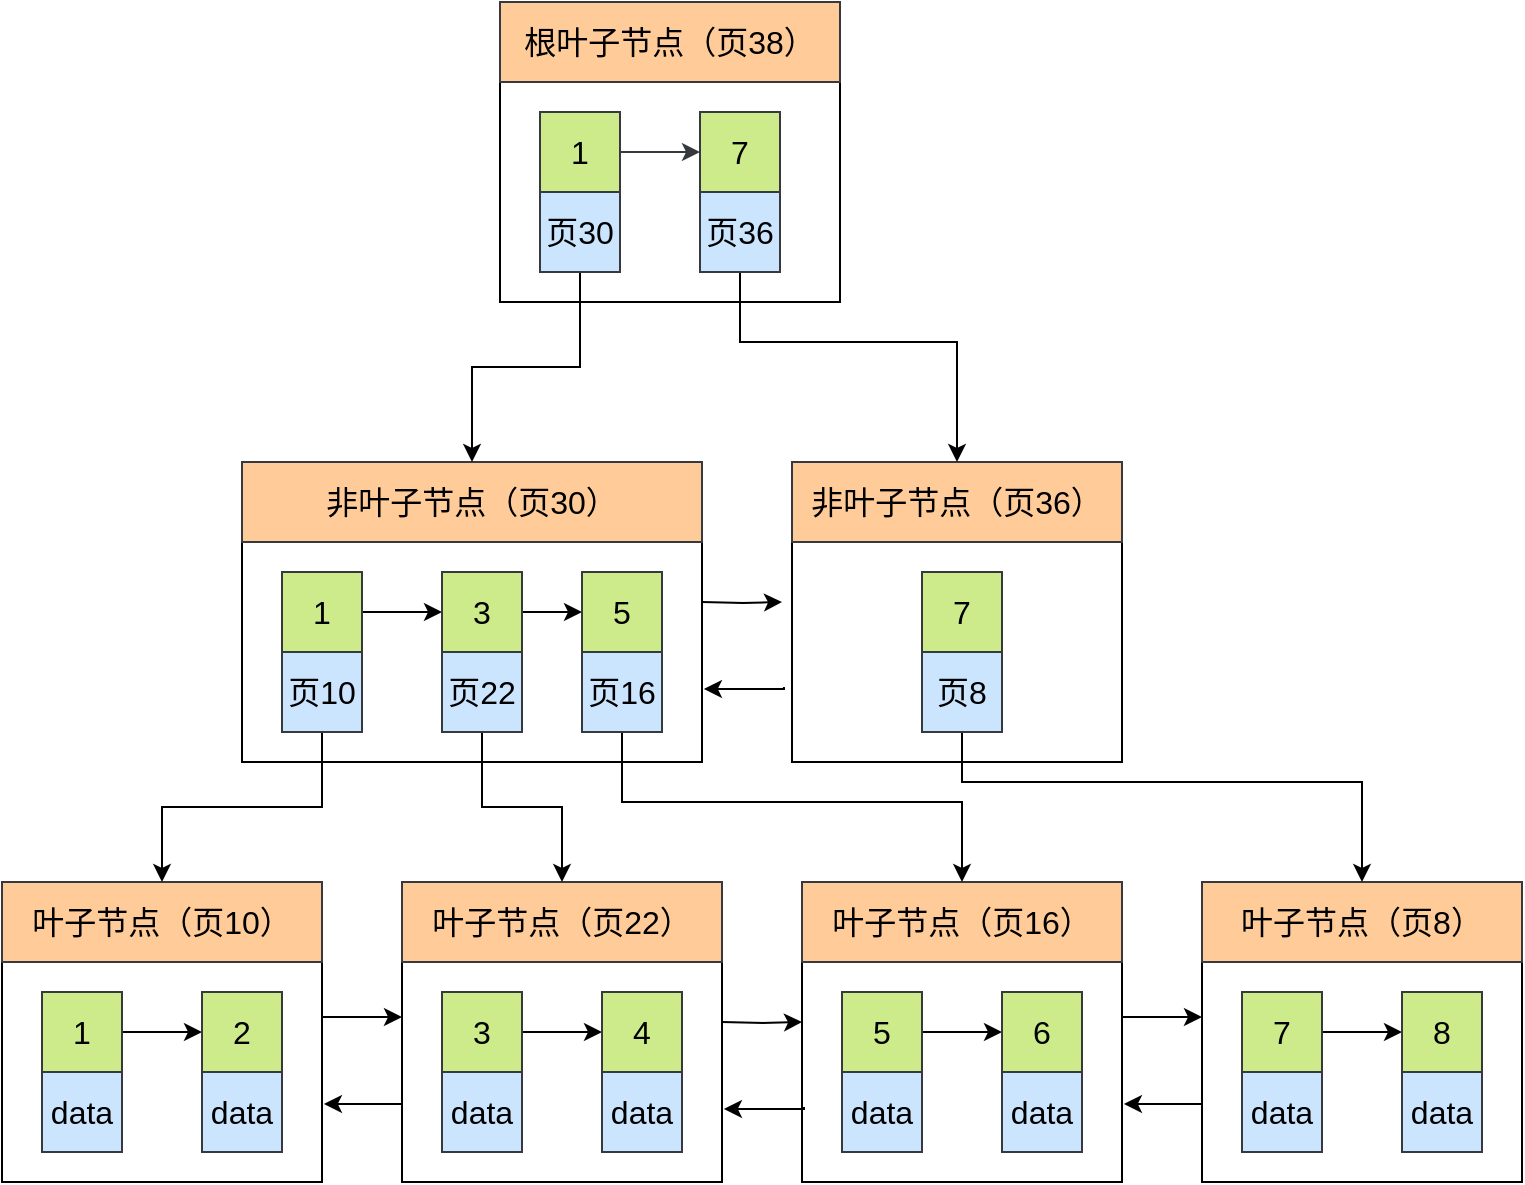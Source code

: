 <mxfile version="15.9.4" type="github">
  <diagram id="l9er09KoPdNkiaL2bYZV" name="Page-1">
    <mxGraphModel dx="930" dy="1868" grid="1" gridSize="10" guides="1" tooltips="1" connect="1" arrows="1" fold="1" page="1" pageScale="1" pageWidth="827" pageHeight="1169" math="0" shadow="0">
      <root>
        <mxCell id="0" />
        <mxCell id="1" parent="0" />
        <mxCell id="SbY_SyawXfCHRrJaQSdI-15" style="edgeStyle=orthogonalEdgeStyle;rounded=0;orthogonalLoop=1;jettySize=auto;html=1;entryX=0;entryY=0.25;entryDx=0;entryDy=0;fontSize=16;exitX=1;exitY=0.25;exitDx=0;exitDy=0;" edge="1" parent="1" source="SbY_SyawXfCHRrJaQSdI-7" target="SbY_SyawXfCHRrJaQSdI-8">
          <mxGeometry relative="1" as="geometry" />
        </mxCell>
        <mxCell id="SbY_SyawXfCHRrJaQSdI-7" value="" style="rounded=0;whiteSpace=wrap;html=1;fontSize=16;" vertex="1" parent="1">
          <mxGeometry x="80" y="130" width="160" height="110" as="geometry" />
        </mxCell>
        <mxCell id="SbY_SyawXfCHRrJaQSdI-1" value="叶子节点（页10）" style="rounded=0;whiteSpace=wrap;html=1;fontSize=16;fillColor=#ffcc99;strokeColor=#36393d;" vertex="1" parent="1">
          <mxGeometry x="80" y="90" width="160" height="40" as="geometry" />
        </mxCell>
        <mxCell id="SbY_SyawXfCHRrJaQSdI-6" style="edgeStyle=orthogonalEdgeStyle;rounded=0;orthogonalLoop=1;jettySize=auto;html=1;entryX=0;entryY=0.5;entryDx=0;entryDy=0;fontSize=16;" edge="1" parent="1" source="SbY_SyawXfCHRrJaQSdI-2" target="SbY_SyawXfCHRrJaQSdI-4">
          <mxGeometry relative="1" as="geometry" />
        </mxCell>
        <mxCell id="SbY_SyawXfCHRrJaQSdI-2" value="1" style="rounded=0;whiteSpace=wrap;html=1;fontSize=16;fillColor=#cdeb8b;strokeColor=#36393d;" vertex="1" parent="1">
          <mxGeometry x="100" y="145" width="40" height="40" as="geometry" />
        </mxCell>
        <mxCell id="SbY_SyawXfCHRrJaQSdI-3" value="data" style="rounded=0;whiteSpace=wrap;html=1;fontSize=16;fillColor=#cce5ff;strokeColor=#36393d;" vertex="1" parent="1">
          <mxGeometry x="100" y="185" width="40" height="40" as="geometry" />
        </mxCell>
        <mxCell id="SbY_SyawXfCHRrJaQSdI-4" value="2" style="rounded=0;whiteSpace=wrap;html=1;fontSize=16;fillColor=#cdeb8b;strokeColor=#36393d;" vertex="1" parent="1">
          <mxGeometry x="180" y="145" width="40" height="40" as="geometry" />
        </mxCell>
        <mxCell id="SbY_SyawXfCHRrJaQSdI-5" value="data" style="rounded=0;whiteSpace=wrap;html=1;fontSize=16;fillColor=#cce5ff;strokeColor=#36393d;" vertex="1" parent="1">
          <mxGeometry x="180" y="185" width="40" height="40" as="geometry" />
        </mxCell>
        <mxCell id="SbY_SyawXfCHRrJaQSdI-16" style="edgeStyle=orthogonalEdgeStyle;rounded=0;orthogonalLoop=1;jettySize=auto;html=1;entryX=1.006;entryY=0.645;entryDx=0;entryDy=0;entryPerimeter=0;fontSize=16;exitX=0.006;exitY=0.636;exitDx=0;exitDy=0;exitPerimeter=0;" edge="1" parent="1" source="SbY_SyawXfCHRrJaQSdI-8" target="SbY_SyawXfCHRrJaQSdI-7">
          <mxGeometry relative="1" as="geometry">
            <Array as="points">
              <mxPoint x="281" y="201" />
            </Array>
          </mxGeometry>
        </mxCell>
        <mxCell id="SbY_SyawXfCHRrJaQSdI-8" value="" style="rounded=0;whiteSpace=wrap;html=1;fontSize=16;" vertex="1" parent="1">
          <mxGeometry x="280" y="130" width="160" height="110" as="geometry" />
        </mxCell>
        <mxCell id="SbY_SyawXfCHRrJaQSdI-9" value="叶子节点（页22）" style="rounded=0;whiteSpace=wrap;html=1;fontSize=16;fillColor=#ffcc99;strokeColor=#36393d;" vertex="1" parent="1">
          <mxGeometry x="280" y="90" width="160" height="40" as="geometry" />
        </mxCell>
        <mxCell id="SbY_SyawXfCHRrJaQSdI-10" style="edgeStyle=orthogonalEdgeStyle;rounded=0;orthogonalLoop=1;jettySize=auto;html=1;entryX=0;entryY=0.5;entryDx=0;entryDy=0;fontSize=16;" edge="1" parent="1" source="SbY_SyawXfCHRrJaQSdI-11" target="SbY_SyawXfCHRrJaQSdI-13">
          <mxGeometry relative="1" as="geometry" />
        </mxCell>
        <mxCell id="SbY_SyawXfCHRrJaQSdI-11" value="3" style="rounded=0;whiteSpace=wrap;html=1;fontSize=16;fillColor=#cdeb8b;strokeColor=#36393d;" vertex="1" parent="1">
          <mxGeometry x="300" y="145" width="40" height="40" as="geometry" />
        </mxCell>
        <mxCell id="SbY_SyawXfCHRrJaQSdI-12" value="data" style="rounded=0;whiteSpace=wrap;html=1;fontSize=16;fillColor=#cce5ff;strokeColor=#36393d;" vertex="1" parent="1">
          <mxGeometry x="300" y="185" width="40" height="40" as="geometry" />
        </mxCell>
        <mxCell id="SbY_SyawXfCHRrJaQSdI-13" value="4" style="rounded=0;whiteSpace=wrap;html=1;fontSize=16;fillColor=#cdeb8b;strokeColor=#36393d;" vertex="1" parent="1">
          <mxGeometry x="380" y="145" width="40" height="40" as="geometry" />
        </mxCell>
        <mxCell id="SbY_SyawXfCHRrJaQSdI-14" value="data" style="rounded=0;whiteSpace=wrap;html=1;fontSize=16;fillColor=#cce5ff;strokeColor=#36393d;" vertex="1" parent="1">
          <mxGeometry x="380" y="185" width="40" height="40" as="geometry" />
        </mxCell>
        <mxCell id="SbY_SyawXfCHRrJaQSdI-17" style="edgeStyle=orthogonalEdgeStyle;rounded=0;orthogonalLoop=1;jettySize=auto;html=1;entryX=0;entryY=0.25;entryDx=0;entryDy=0;fontSize=16;exitX=1;exitY=0.25;exitDx=0;exitDy=0;" edge="1" parent="1" source="SbY_SyawXfCHRrJaQSdI-18" target="SbY_SyawXfCHRrJaQSdI-26">
          <mxGeometry relative="1" as="geometry" />
        </mxCell>
        <mxCell id="SbY_SyawXfCHRrJaQSdI-18" value="" style="rounded=0;whiteSpace=wrap;html=1;fontSize=16;" vertex="1" parent="1">
          <mxGeometry x="480" y="130" width="160" height="110" as="geometry" />
        </mxCell>
        <mxCell id="SbY_SyawXfCHRrJaQSdI-19" value="叶子节点（页16）" style="rounded=0;whiteSpace=wrap;html=1;fontSize=16;fillColor=#ffcc99;strokeColor=#36393d;" vertex="1" parent="1">
          <mxGeometry x="480" y="90" width="160" height="40" as="geometry" />
        </mxCell>
        <mxCell id="SbY_SyawXfCHRrJaQSdI-20" style="edgeStyle=orthogonalEdgeStyle;rounded=0;orthogonalLoop=1;jettySize=auto;html=1;entryX=0;entryY=0.5;entryDx=0;entryDy=0;fontSize=16;" edge="1" parent="1" source="SbY_SyawXfCHRrJaQSdI-21" target="SbY_SyawXfCHRrJaQSdI-23">
          <mxGeometry relative="1" as="geometry" />
        </mxCell>
        <mxCell id="SbY_SyawXfCHRrJaQSdI-21" value="5" style="rounded=0;whiteSpace=wrap;html=1;fontSize=16;fillColor=#cdeb8b;strokeColor=#36393d;" vertex="1" parent="1">
          <mxGeometry x="500" y="145" width="40" height="40" as="geometry" />
        </mxCell>
        <mxCell id="SbY_SyawXfCHRrJaQSdI-22" value="data" style="rounded=0;whiteSpace=wrap;html=1;fontSize=16;fillColor=#cce5ff;strokeColor=#36393d;" vertex="1" parent="1">
          <mxGeometry x="500" y="185" width="40" height="40" as="geometry" />
        </mxCell>
        <mxCell id="SbY_SyawXfCHRrJaQSdI-23" value="6" style="rounded=0;whiteSpace=wrap;html=1;fontSize=16;fillColor=#cdeb8b;strokeColor=#36393d;" vertex="1" parent="1">
          <mxGeometry x="580" y="145" width="40" height="40" as="geometry" />
        </mxCell>
        <mxCell id="SbY_SyawXfCHRrJaQSdI-24" value="data" style="rounded=0;whiteSpace=wrap;html=1;fontSize=16;fillColor=#cce5ff;strokeColor=#36393d;" vertex="1" parent="1">
          <mxGeometry x="580" y="185" width="40" height="40" as="geometry" />
        </mxCell>
        <mxCell id="SbY_SyawXfCHRrJaQSdI-25" style="edgeStyle=orthogonalEdgeStyle;rounded=0;orthogonalLoop=1;jettySize=auto;html=1;entryX=1.006;entryY=0.645;entryDx=0;entryDy=0;entryPerimeter=0;fontSize=16;exitX=0.006;exitY=0.636;exitDx=0;exitDy=0;exitPerimeter=0;" edge="1" parent="1" source="SbY_SyawXfCHRrJaQSdI-26" target="SbY_SyawXfCHRrJaQSdI-18">
          <mxGeometry relative="1" as="geometry">
            <Array as="points">
              <mxPoint x="681" y="201" />
            </Array>
          </mxGeometry>
        </mxCell>
        <mxCell id="SbY_SyawXfCHRrJaQSdI-26" value="" style="rounded=0;whiteSpace=wrap;html=1;fontSize=16;" vertex="1" parent="1">
          <mxGeometry x="680" y="130" width="160" height="110" as="geometry" />
        </mxCell>
        <mxCell id="SbY_SyawXfCHRrJaQSdI-27" value="叶子节点（页8）" style="rounded=0;whiteSpace=wrap;html=1;fontSize=16;fillColor=#ffcc99;strokeColor=#36393d;" vertex="1" parent="1">
          <mxGeometry x="680" y="90" width="160" height="40" as="geometry" />
        </mxCell>
        <mxCell id="SbY_SyawXfCHRrJaQSdI-28" style="edgeStyle=orthogonalEdgeStyle;rounded=0;orthogonalLoop=1;jettySize=auto;html=1;entryX=0;entryY=0.5;entryDx=0;entryDy=0;fontSize=16;" edge="1" parent="1" source="SbY_SyawXfCHRrJaQSdI-29" target="SbY_SyawXfCHRrJaQSdI-31">
          <mxGeometry relative="1" as="geometry" />
        </mxCell>
        <mxCell id="SbY_SyawXfCHRrJaQSdI-29" value="7" style="rounded=0;whiteSpace=wrap;html=1;fontSize=16;fillColor=#cdeb8b;strokeColor=#36393d;" vertex="1" parent="1">
          <mxGeometry x="700" y="145" width="40" height="40" as="geometry" />
        </mxCell>
        <mxCell id="SbY_SyawXfCHRrJaQSdI-30" value="data" style="rounded=0;whiteSpace=wrap;html=1;fontSize=16;fillColor=#cce5ff;strokeColor=#36393d;" vertex="1" parent="1">
          <mxGeometry x="700" y="185" width="40" height="40" as="geometry" />
        </mxCell>
        <mxCell id="SbY_SyawXfCHRrJaQSdI-31" value="8" style="rounded=0;whiteSpace=wrap;html=1;fontSize=16;fillColor=#cdeb8b;strokeColor=#36393d;" vertex="1" parent="1">
          <mxGeometry x="780" y="145" width="40" height="40" as="geometry" />
        </mxCell>
        <mxCell id="SbY_SyawXfCHRrJaQSdI-32" value="data" style="rounded=0;whiteSpace=wrap;html=1;fontSize=16;fillColor=#cce5ff;strokeColor=#36393d;" vertex="1" parent="1">
          <mxGeometry x="780" y="185" width="40" height="40" as="geometry" />
        </mxCell>
        <mxCell id="SbY_SyawXfCHRrJaQSdI-33" style="edgeStyle=orthogonalEdgeStyle;rounded=0;orthogonalLoop=1;jettySize=auto;html=1;entryX=0;entryY=0.25;entryDx=0;entryDy=0;fontSize=16;exitX=1;exitY=0.25;exitDx=0;exitDy=0;" edge="1" parent="1">
          <mxGeometry relative="1" as="geometry">
            <mxPoint x="440" y="160" as="sourcePoint" />
            <mxPoint x="480" y="160" as="targetPoint" />
          </mxGeometry>
        </mxCell>
        <mxCell id="SbY_SyawXfCHRrJaQSdI-34" style="edgeStyle=orthogonalEdgeStyle;rounded=0;orthogonalLoop=1;jettySize=auto;html=1;entryX=1.006;entryY=0.645;entryDx=0;entryDy=0;entryPerimeter=0;fontSize=16;exitX=0.006;exitY=0.636;exitDx=0;exitDy=0;exitPerimeter=0;" edge="1" parent="1">
          <mxGeometry relative="1" as="geometry">
            <Array as="points">
              <mxPoint x="481" y="203.5" />
            </Array>
            <mxPoint x="480.96" y="202.46" as="sourcePoint" />
            <mxPoint x="440.96" y="203.45" as="targetPoint" />
          </mxGeometry>
        </mxCell>
        <mxCell id="SbY_SyawXfCHRrJaQSdI-35" value="" style="rounded=0;whiteSpace=wrap;html=1;fontSize=16;" vertex="1" parent="1">
          <mxGeometry x="200" y="-80" width="230" height="110" as="geometry" />
        </mxCell>
        <mxCell id="SbY_SyawXfCHRrJaQSdI-36" value="非叶子节点（页30）" style="rounded=0;whiteSpace=wrap;html=1;fontSize=16;fillColor=#ffcc99;strokeColor=#36393d;" vertex="1" parent="1">
          <mxGeometry x="200" y="-120" width="230" height="40" as="geometry" />
        </mxCell>
        <mxCell id="SbY_SyawXfCHRrJaQSdI-37" style="edgeStyle=orthogonalEdgeStyle;rounded=0;orthogonalLoop=1;jettySize=auto;html=1;entryX=0;entryY=0.5;entryDx=0;entryDy=0;fontSize=16;" edge="1" parent="1" source="SbY_SyawXfCHRrJaQSdI-38" target="SbY_SyawXfCHRrJaQSdI-40">
          <mxGeometry relative="1" as="geometry" />
        </mxCell>
        <mxCell id="SbY_SyawXfCHRrJaQSdI-38" value="1" style="rounded=0;whiteSpace=wrap;html=1;fontSize=16;fillColor=#cdeb8b;strokeColor=#36393d;" vertex="1" parent="1">
          <mxGeometry x="220" y="-65" width="40" height="40" as="geometry" />
        </mxCell>
        <mxCell id="SbY_SyawXfCHRrJaQSdI-45" style="edgeStyle=orthogonalEdgeStyle;rounded=0;orthogonalLoop=1;jettySize=auto;html=1;entryX=0.5;entryY=0;entryDx=0;entryDy=0;fontSize=16;" edge="1" parent="1" source="SbY_SyawXfCHRrJaQSdI-39" target="SbY_SyawXfCHRrJaQSdI-1">
          <mxGeometry relative="1" as="geometry" />
        </mxCell>
        <mxCell id="SbY_SyawXfCHRrJaQSdI-39" value="页10" style="rounded=0;whiteSpace=wrap;html=1;fontSize=16;fillColor=#cce5ff;strokeColor=#36393d;" vertex="1" parent="1">
          <mxGeometry x="220" y="-25" width="40" height="40" as="geometry" />
        </mxCell>
        <mxCell id="SbY_SyawXfCHRrJaQSdI-44" style="edgeStyle=orthogonalEdgeStyle;rounded=0;orthogonalLoop=1;jettySize=auto;html=1;entryX=0;entryY=0.5;entryDx=0;entryDy=0;fontSize=16;" edge="1" parent="1" source="SbY_SyawXfCHRrJaQSdI-40" target="SbY_SyawXfCHRrJaQSdI-42">
          <mxGeometry relative="1" as="geometry" />
        </mxCell>
        <mxCell id="SbY_SyawXfCHRrJaQSdI-40" value="3" style="rounded=0;whiteSpace=wrap;html=1;fontSize=16;fillColor=#cdeb8b;strokeColor=#36393d;" vertex="1" parent="1">
          <mxGeometry x="300" y="-65" width="40" height="40" as="geometry" />
        </mxCell>
        <mxCell id="SbY_SyawXfCHRrJaQSdI-46" style="edgeStyle=orthogonalEdgeStyle;rounded=0;orthogonalLoop=1;jettySize=auto;html=1;entryX=0.5;entryY=0;entryDx=0;entryDy=0;fontSize=16;" edge="1" parent="1" source="SbY_SyawXfCHRrJaQSdI-41" target="SbY_SyawXfCHRrJaQSdI-9">
          <mxGeometry relative="1" as="geometry" />
        </mxCell>
        <mxCell id="SbY_SyawXfCHRrJaQSdI-41" value="页22" style="rounded=0;whiteSpace=wrap;html=1;fontSize=16;fillColor=#cce5ff;strokeColor=#36393d;" vertex="1" parent="1">
          <mxGeometry x="300" y="-25" width="40" height="40" as="geometry" />
        </mxCell>
        <mxCell id="SbY_SyawXfCHRrJaQSdI-42" value="5" style="rounded=0;whiteSpace=wrap;html=1;fontSize=16;fillColor=#cdeb8b;strokeColor=#36393d;" vertex="1" parent="1">
          <mxGeometry x="370" y="-65" width="40" height="40" as="geometry" />
        </mxCell>
        <mxCell id="SbY_SyawXfCHRrJaQSdI-47" style="edgeStyle=orthogonalEdgeStyle;rounded=0;orthogonalLoop=1;jettySize=auto;html=1;entryX=0.5;entryY=0;entryDx=0;entryDy=0;fontSize=16;" edge="1" parent="1" source="SbY_SyawXfCHRrJaQSdI-43" target="SbY_SyawXfCHRrJaQSdI-19">
          <mxGeometry relative="1" as="geometry">
            <Array as="points">
              <mxPoint x="390" y="50" />
              <mxPoint x="560" y="50" />
            </Array>
          </mxGeometry>
        </mxCell>
        <mxCell id="SbY_SyawXfCHRrJaQSdI-43" value="页16" style="rounded=0;whiteSpace=wrap;html=1;fontSize=16;fillColor=#cce5ff;strokeColor=#36393d;" vertex="1" parent="1">
          <mxGeometry x="370" y="-25" width="40" height="40" as="geometry" />
        </mxCell>
        <mxCell id="SbY_SyawXfCHRrJaQSdI-48" value="" style="rounded=0;whiteSpace=wrap;html=1;fontSize=16;" vertex="1" parent="1">
          <mxGeometry x="475" y="-80" width="165" height="110" as="geometry" />
        </mxCell>
        <mxCell id="SbY_SyawXfCHRrJaQSdI-49" value="非叶子节点（页36）" style="rounded=0;whiteSpace=wrap;html=1;fontSize=16;fillColor=#ffcc99;strokeColor=#36393d;" vertex="1" parent="1">
          <mxGeometry x="475" y="-120" width="165" height="40" as="geometry" />
        </mxCell>
        <mxCell id="SbY_SyawXfCHRrJaQSdI-51" value="7" style="rounded=0;whiteSpace=wrap;html=1;fontSize=16;fillColor=#cdeb8b;strokeColor=#36393d;" vertex="1" parent="1">
          <mxGeometry x="540" y="-65" width="40" height="40" as="geometry" />
        </mxCell>
        <mxCell id="SbY_SyawXfCHRrJaQSdI-58" style="edgeStyle=orthogonalEdgeStyle;rounded=0;orthogonalLoop=1;jettySize=auto;html=1;entryX=0.5;entryY=0;entryDx=0;entryDy=0;fontSize=16;" edge="1" parent="1" source="SbY_SyawXfCHRrJaQSdI-52" target="SbY_SyawXfCHRrJaQSdI-27">
          <mxGeometry relative="1" as="geometry">
            <Array as="points">
              <mxPoint x="560" y="40" />
              <mxPoint x="760" y="40" />
            </Array>
          </mxGeometry>
        </mxCell>
        <mxCell id="SbY_SyawXfCHRrJaQSdI-52" value="页8" style="rounded=0;whiteSpace=wrap;html=1;fontSize=16;fillColor=#cce5ff;strokeColor=#36393d;" vertex="1" parent="1">
          <mxGeometry x="540" y="-25" width="40" height="40" as="geometry" />
        </mxCell>
        <mxCell id="SbY_SyawXfCHRrJaQSdI-59" style="edgeStyle=orthogonalEdgeStyle;rounded=0;orthogonalLoop=1;jettySize=auto;html=1;entryX=0;entryY=0.25;entryDx=0;entryDy=0;fontSize=16;exitX=1;exitY=0.25;exitDx=0;exitDy=0;" edge="1" parent="1">
          <mxGeometry relative="1" as="geometry">
            <mxPoint x="430" y="-50" as="sourcePoint" />
            <mxPoint x="470" y="-50" as="targetPoint" />
          </mxGeometry>
        </mxCell>
        <mxCell id="SbY_SyawXfCHRrJaQSdI-60" style="edgeStyle=orthogonalEdgeStyle;rounded=0;orthogonalLoop=1;jettySize=auto;html=1;entryX=1.006;entryY=0.645;entryDx=0;entryDy=0;entryPerimeter=0;fontSize=16;exitX=0.006;exitY=0.636;exitDx=0;exitDy=0;exitPerimeter=0;" edge="1" parent="1">
          <mxGeometry relative="1" as="geometry">
            <Array as="points">
              <mxPoint x="471" y="-6.5" />
            </Array>
            <mxPoint x="470.96" y="-7.54" as="sourcePoint" />
            <mxPoint x="430.96" y="-6.55" as="targetPoint" />
          </mxGeometry>
        </mxCell>
        <mxCell id="SbY_SyawXfCHRrJaQSdI-61" value="" style="rounded=0;whiteSpace=wrap;html=1;fontSize=16;" vertex="1" parent="1">
          <mxGeometry x="329" y="-310" width="170" height="110" as="geometry" />
        </mxCell>
        <mxCell id="SbY_SyawXfCHRrJaQSdI-62" value="根叶子节点（页38）" style="rounded=0;whiteSpace=wrap;html=1;fontSize=16;fillColor=#ffcc99;strokeColor=#36393d;" vertex="1" parent="1">
          <mxGeometry x="329" y="-350" width="170" height="40" as="geometry" />
        </mxCell>
        <mxCell id="SbY_SyawXfCHRrJaQSdI-63" style="edgeStyle=orthogonalEdgeStyle;rounded=0;orthogonalLoop=1;jettySize=auto;html=1;entryX=0;entryY=0.5;entryDx=0;entryDy=0;fontSize=16;fillColor=#cdeb8b;strokeColor=#36393d;" edge="1" parent="1" source="SbY_SyawXfCHRrJaQSdI-64" target="SbY_SyawXfCHRrJaQSdI-67">
          <mxGeometry relative="1" as="geometry" />
        </mxCell>
        <mxCell id="SbY_SyawXfCHRrJaQSdI-64" value="1" style="rounded=0;whiteSpace=wrap;html=1;fontSize=16;fillColor=#cdeb8b;strokeColor=#36393d;" vertex="1" parent="1">
          <mxGeometry x="349" y="-295" width="40" height="40" as="geometry" />
        </mxCell>
        <mxCell id="SbY_SyawXfCHRrJaQSdI-71" style="edgeStyle=orthogonalEdgeStyle;rounded=0;orthogonalLoop=1;jettySize=auto;html=1;entryX=0.5;entryY=0;entryDx=0;entryDy=0;fontSize=16;" edge="1" parent="1" source="SbY_SyawXfCHRrJaQSdI-65" target="SbY_SyawXfCHRrJaQSdI-36">
          <mxGeometry relative="1" as="geometry" />
        </mxCell>
        <mxCell id="SbY_SyawXfCHRrJaQSdI-65" value="页30" style="rounded=0;whiteSpace=wrap;html=1;fontSize=16;fillColor=#cce5ff;strokeColor=#36393d;" vertex="1" parent="1">
          <mxGeometry x="349" y="-255" width="40" height="40" as="geometry" />
        </mxCell>
        <mxCell id="SbY_SyawXfCHRrJaQSdI-67" value="7" style="rounded=0;whiteSpace=wrap;html=1;fontSize=16;fillColor=#cdeb8b;strokeColor=#36393d;" vertex="1" parent="1">
          <mxGeometry x="429" y="-295" width="40" height="40" as="geometry" />
        </mxCell>
        <mxCell id="SbY_SyawXfCHRrJaQSdI-72" style="edgeStyle=orthogonalEdgeStyle;rounded=0;orthogonalLoop=1;jettySize=auto;html=1;entryX=0.5;entryY=0;entryDx=0;entryDy=0;fontSize=16;" edge="1" parent="1" source="SbY_SyawXfCHRrJaQSdI-68" target="SbY_SyawXfCHRrJaQSdI-49">
          <mxGeometry relative="1" as="geometry">
            <Array as="points">
              <mxPoint x="449" y="-180" />
              <mxPoint x="558" y="-180" />
            </Array>
          </mxGeometry>
        </mxCell>
        <mxCell id="SbY_SyawXfCHRrJaQSdI-68" value="页36" style="rounded=0;whiteSpace=wrap;html=1;fontSize=16;fillColor=#cce5ff;strokeColor=#36393d;" vertex="1" parent="1">
          <mxGeometry x="429" y="-255" width="40" height="40" as="geometry" />
        </mxCell>
      </root>
    </mxGraphModel>
  </diagram>
</mxfile>
